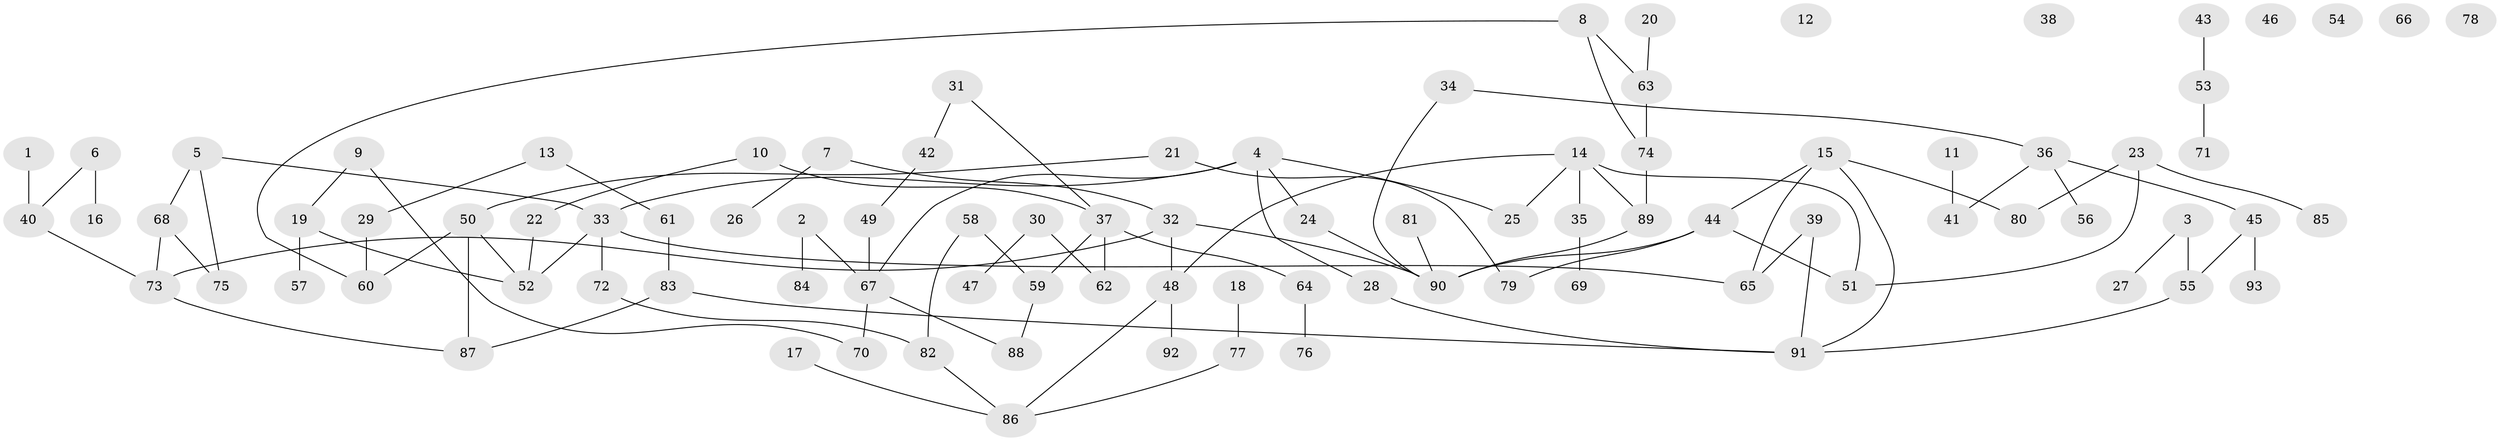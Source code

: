 // Generated by graph-tools (version 1.1) at 2025/00/03/09/25 03:00:41]
// undirected, 93 vertices, 106 edges
graph export_dot {
graph [start="1"]
  node [color=gray90,style=filled];
  1;
  2;
  3;
  4;
  5;
  6;
  7;
  8;
  9;
  10;
  11;
  12;
  13;
  14;
  15;
  16;
  17;
  18;
  19;
  20;
  21;
  22;
  23;
  24;
  25;
  26;
  27;
  28;
  29;
  30;
  31;
  32;
  33;
  34;
  35;
  36;
  37;
  38;
  39;
  40;
  41;
  42;
  43;
  44;
  45;
  46;
  47;
  48;
  49;
  50;
  51;
  52;
  53;
  54;
  55;
  56;
  57;
  58;
  59;
  60;
  61;
  62;
  63;
  64;
  65;
  66;
  67;
  68;
  69;
  70;
  71;
  72;
  73;
  74;
  75;
  76;
  77;
  78;
  79;
  80;
  81;
  82;
  83;
  84;
  85;
  86;
  87;
  88;
  89;
  90;
  91;
  92;
  93;
  1 -- 40;
  2 -- 67;
  2 -- 84;
  3 -- 27;
  3 -- 55;
  4 -- 24;
  4 -- 25;
  4 -- 28;
  4 -- 33;
  4 -- 67;
  5 -- 33;
  5 -- 68;
  5 -- 75;
  6 -- 16;
  6 -- 40;
  7 -- 26;
  7 -- 32;
  8 -- 60;
  8 -- 63;
  8 -- 74;
  9 -- 19;
  9 -- 70;
  10 -- 22;
  10 -- 37;
  11 -- 41;
  13 -- 29;
  13 -- 61;
  14 -- 25;
  14 -- 35;
  14 -- 48;
  14 -- 51;
  14 -- 89;
  15 -- 44;
  15 -- 65;
  15 -- 80;
  15 -- 91;
  17 -- 86;
  18 -- 77;
  19 -- 52;
  19 -- 57;
  20 -- 63;
  21 -- 50;
  21 -- 79;
  22 -- 52;
  23 -- 51;
  23 -- 80;
  23 -- 85;
  24 -- 90;
  28 -- 91;
  29 -- 60;
  30 -- 47;
  30 -- 62;
  31 -- 37;
  31 -- 42;
  32 -- 48;
  32 -- 73;
  32 -- 90;
  33 -- 52;
  33 -- 65;
  33 -- 72;
  34 -- 36;
  34 -- 90;
  35 -- 69;
  36 -- 41;
  36 -- 45;
  36 -- 56;
  37 -- 59;
  37 -- 62;
  37 -- 64;
  39 -- 65;
  39 -- 91;
  40 -- 73;
  42 -- 49;
  43 -- 53;
  44 -- 51;
  44 -- 79;
  44 -- 90;
  45 -- 55;
  45 -- 93;
  48 -- 86;
  48 -- 92;
  49 -- 67;
  50 -- 52;
  50 -- 60;
  50 -- 87;
  53 -- 71;
  55 -- 91;
  58 -- 59;
  58 -- 82;
  59 -- 88;
  61 -- 83;
  63 -- 74;
  64 -- 76;
  67 -- 70;
  67 -- 88;
  68 -- 73;
  68 -- 75;
  72 -- 82;
  73 -- 87;
  74 -- 89;
  77 -- 86;
  81 -- 90;
  82 -- 86;
  83 -- 87;
  83 -- 91;
  89 -- 90;
}
